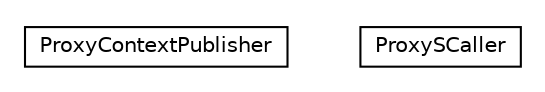 #!/usr/local/bin/dot
#
# Class diagram 
# Generated by UMLGraph version R5_6-24-gf6e263 (http://www.umlgraph.org/)
#

digraph G {
	edge [fontname="Helvetica",fontsize=10,labelfontname="Helvetica",labelfontsize=10];
	node [fontname="Helvetica",fontsize=10,shape=plaintext];
	nodesep=0.25;
	ranksep=0.5;
	// org.universAAL.ri.gateway.proxies.exporting.ProxyContextPublisher
	c3534 [label=<<table title="org.universAAL.ri.gateway.proxies.exporting.ProxyContextPublisher" border="0" cellborder="1" cellspacing="0" cellpadding="2" port="p" href="./ProxyContextPublisher.html">
		<tr><td><table border="0" cellspacing="0" cellpadding="1">
<tr><td align="center" balign="center"> ProxyContextPublisher </td></tr>
		</table></td></tr>
		</table>>, URL="./ProxyContextPublisher.html", fontname="Helvetica", fontcolor="black", fontsize=10.0];
	// org.universAAL.ri.gateway.proxies.exporting.ProxySCaller
	c3535 [label=<<table title="org.universAAL.ri.gateway.proxies.exporting.ProxySCaller" border="0" cellborder="1" cellspacing="0" cellpadding="2" port="p" href="./ProxySCaller.html">
		<tr><td><table border="0" cellspacing="0" cellpadding="1">
<tr><td align="center" balign="center"> ProxySCaller </td></tr>
		</table></td></tr>
		</table>>, URL="./ProxySCaller.html", fontname="Helvetica", fontcolor="black", fontsize=10.0];
}


